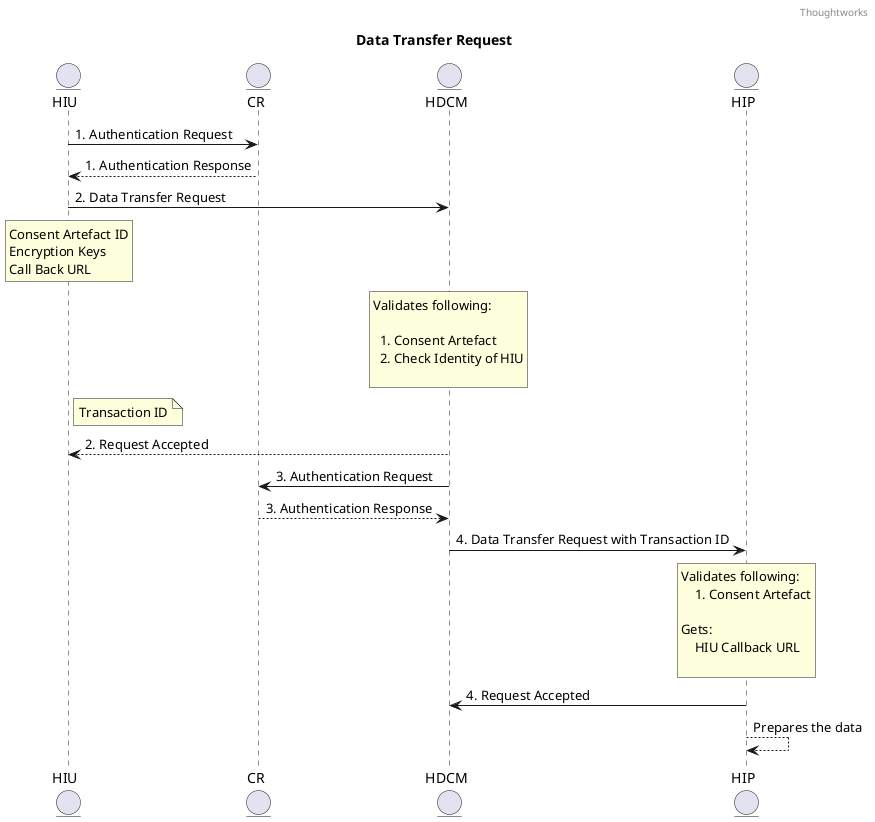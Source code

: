 @startuml
entity HIU
entity CR
entity HDCM
entity HIP

header Thoughtworks
title Data Transfer Request

HIU -> CR: 1. Authentication Request
CR --> HIU: 1. Authentication Response

HIU -> HDCM: 2. Data Transfer Request
rnote over HIU
Consent Artefact ID
Encryption Keys
Call Back URL
end note
rnote over HDCM
 Validates following:

   1. Consent Artefact
   2. Check Identity of HIU

end note
note right of HIU
Transaction ID
end note
HDCM --> HIU: 2. Request Accepted

HDCM -> CR: 3. Authentication Request
CR --> HDCM: 3. Authentication Response

HDCM -> HIP: 4. Data Transfer Request with Transaction ID
rnote over HIP
Validates following:
    1. Consent Artefact

Gets:
    HIU Callback URL

end note
HIP -> HDCM: 4. Request Accepted


HIP --> HIP: Prepares the data
@enduml